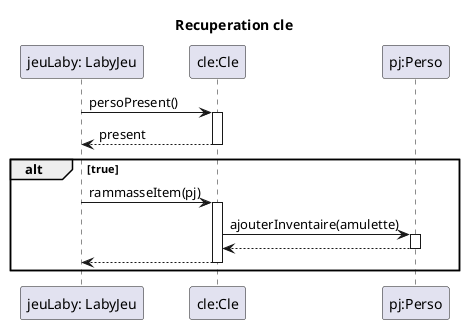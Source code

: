 @startuml
title Recuperation cle

participant "jeuLaby: LabyJeu" as jeuLaby
participant "cle:Cle" as cle
participant "pj:Perso" as pj


jeuLaby -> cle : persoPresent()
activate cle
cle --> jeuLaby : present
deactivate cle
alt true
    jeuLaby -> cle : rammasseItem(pj)
    activate cle
    cle -> pj : ajouterInventaire(amulette)
    activate pj
    pj --> cle
    deactivate pj
    cle --> jeuLaby
    deactivate cle
end


@enduml